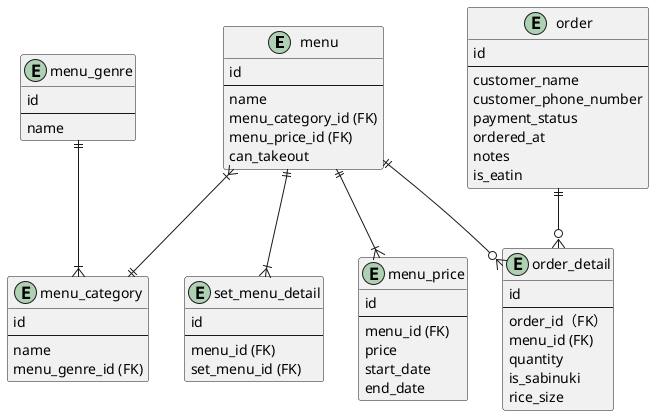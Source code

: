 @startuml
entity menu{
    id
    --
    name
    menu_category_id (FK)
    menu_price_id (FK)
    can_takeout
}

entity set_menu_detail {
    id
    --
    menu_id (FK)
    set_menu_id (FK)
}

entity menu_genre {
    id
    --
    name
}

entity menu_category {
    id
    --
    name
    menu_genre_id (FK)
}

entity menu_price {
    id
    --
    menu_id (FK)
    price
    start_date
    end_date
}

entity order{
    id
    --
    customer_name
    customer_phone_number
    payment_status
    ordered_at
    notes
    is_eatin
}

entity order_detail{
    id
    --
    order_id（FK）
    menu_id (FK)
    quantity
    is_sabinuki
    rice_size
}

menu }|--|| menu_category
menu ||--|{ menu_price
menu ||--o{ order_detail
menu ||--|{ set_menu_detail
order ||--o{ order_detail
menu_genre ||--|{ menu_category

@enduml